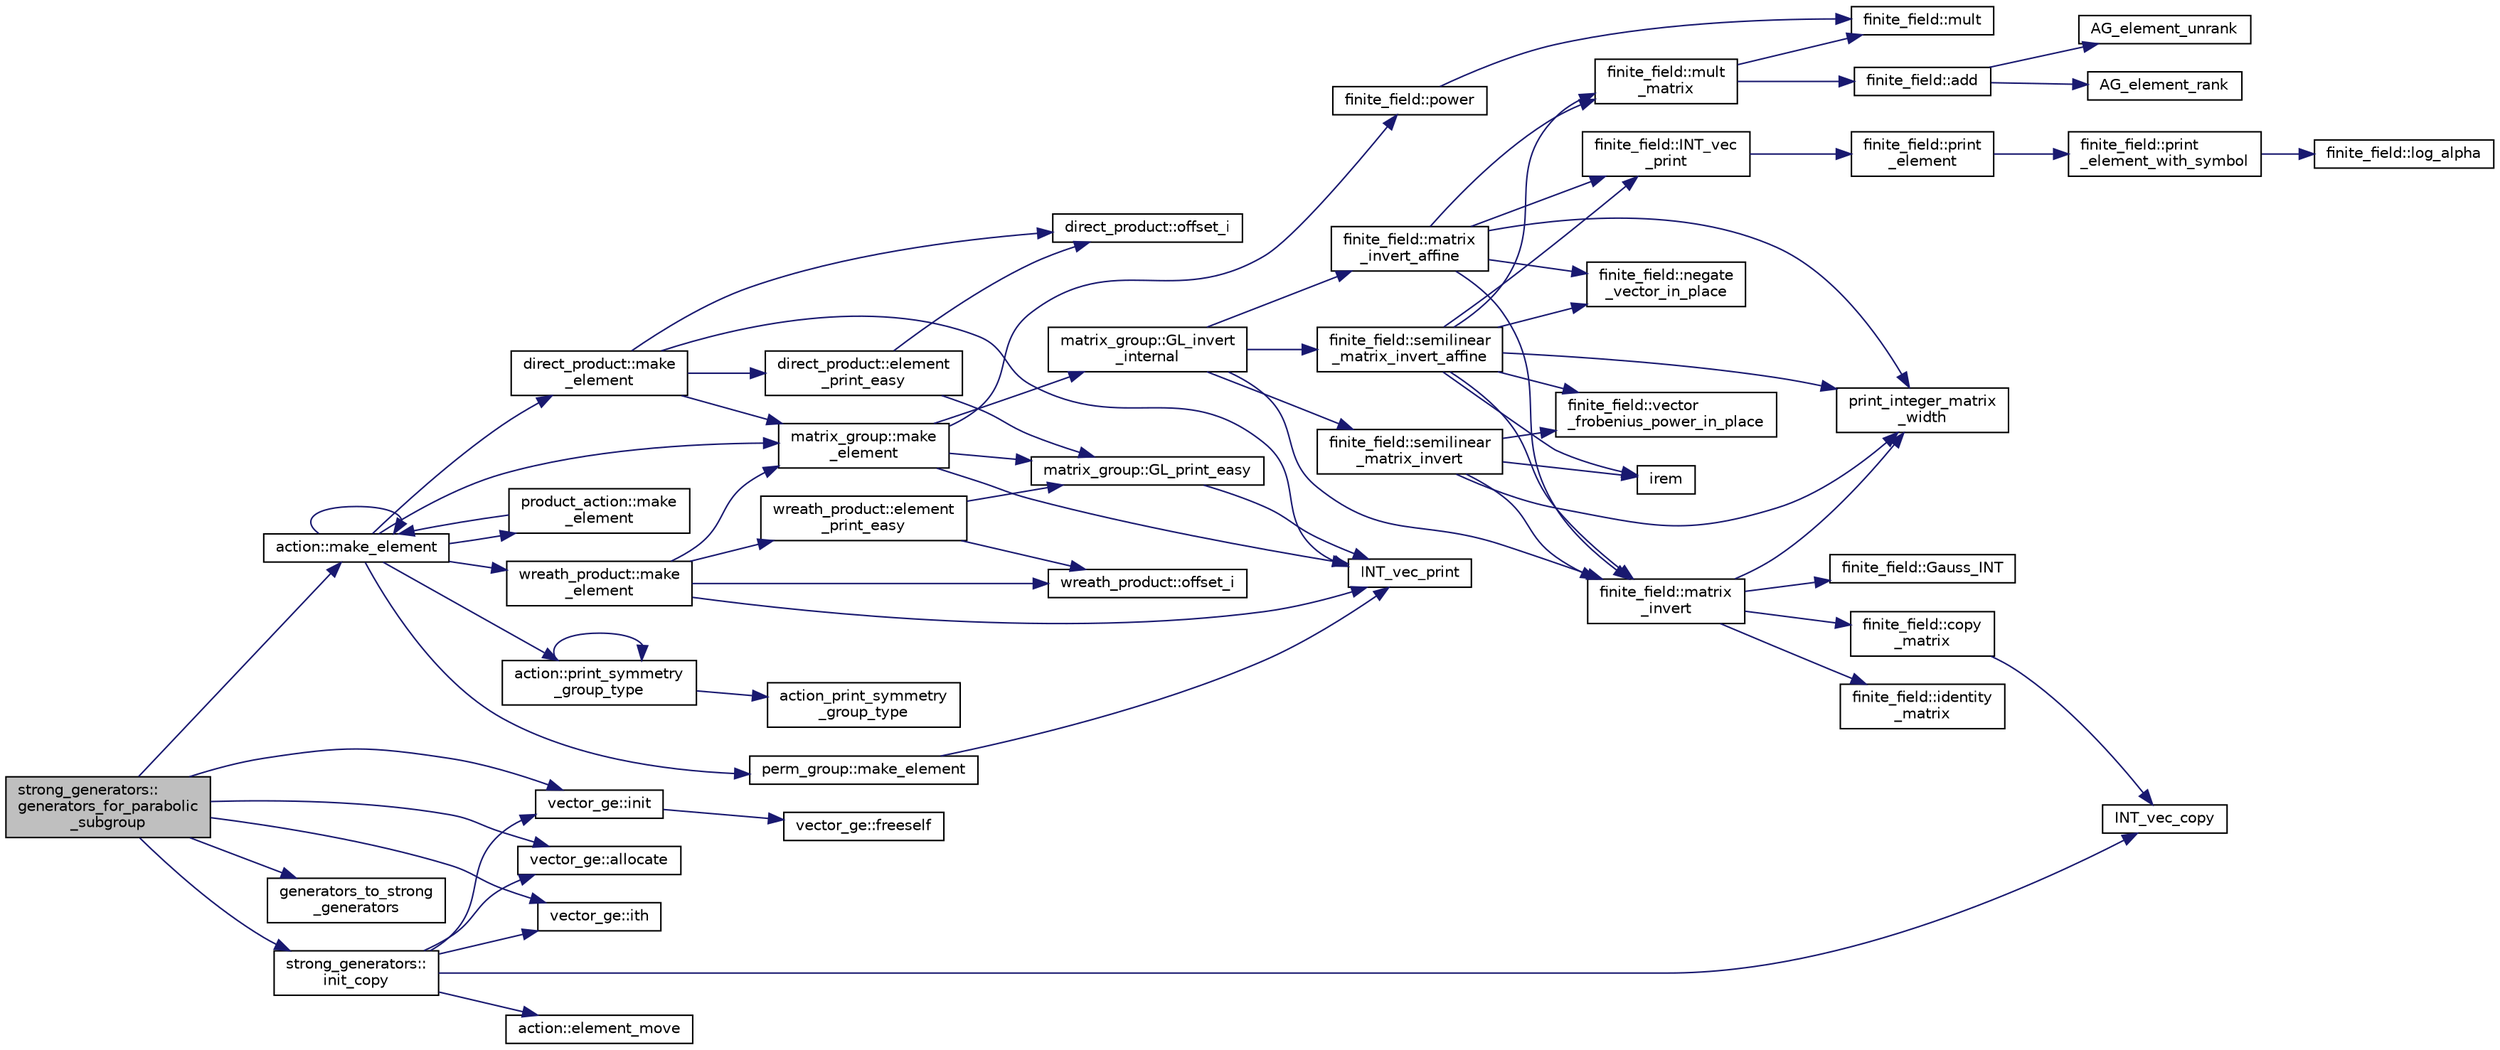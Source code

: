 digraph "strong_generators::generators_for_parabolic_subgroup"
{
  edge [fontname="Helvetica",fontsize="10",labelfontname="Helvetica",labelfontsize="10"];
  node [fontname="Helvetica",fontsize="10",shape=record];
  rankdir="LR";
  Node990 [label="strong_generators::\lgenerators_for_parabolic\l_subgroup",height=0.2,width=0.4,color="black", fillcolor="grey75", style="filled", fontcolor="black"];
  Node990 -> Node991 [color="midnightblue",fontsize="10",style="solid",fontname="Helvetica"];
  Node991 [label="vector_ge::init",height=0.2,width=0.4,color="black", fillcolor="white", style="filled",URL="$d4/d6e/classvector__ge.html#afe1d6befd1f1501e6be34afbaa9d30a8"];
  Node991 -> Node992 [color="midnightblue",fontsize="10",style="solid",fontname="Helvetica"];
  Node992 [label="vector_ge::freeself",height=0.2,width=0.4,color="black", fillcolor="white", style="filled",URL="$d4/d6e/classvector__ge.html#aa002e4b715cc73a9b8b367d29700b452"];
  Node990 -> Node993 [color="midnightblue",fontsize="10",style="solid",fontname="Helvetica"];
  Node993 [label="vector_ge::allocate",height=0.2,width=0.4,color="black", fillcolor="white", style="filled",URL="$d4/d6e/classvector__ge.html#a35b062a9201b30f0a87bf87702d243ae"];
  Node990 -> Node994 [color="midnightblue",fontsize="10",style="solid",fontname="Helvetica"];
  Node994 [label="action::make_element",height=0.2,width=0.4,color="black", fillcolor="white", style="filled",URL="$d2/d86/classaction.html#a920fa2a27583fb60bae10e7b282cdd1d"];
  Node994 -> Node995 [color="midnightblue",fontsize="10",style="solid",fontname="Helvetica"];
  Node995 [label="product_action::make\l_element",height=0.2,width=0.4,color="black", fillcolor="white", style="filled",URL="$d8/d74/classproduct__action.html#a1d16f9f3a4be7b3ed6ce0825612a3cd8"];
  Node995 -> Node994 [color="midnightblue",fontsize="10",style="solid",fontname="Helvetica"];
  Node994 -> Node994 [color="midnightblue",fontsize="10",style="solid",fontname="Helvetica"];
  Node994 -> Node996 [color="midnightblue",fontsize="10",style="solid",fontname="Helvetica"];
  Node996 [label="matrix_group::make\l_element",height=0.2,width=0.4,color="black", fillcolor="white", style="filled",URL="$d3/ded/classmatrix__group.html#adf67c0031ec58afbbc545e65a1cf6845"];
  Node996 -> Node997 [color="midnightblue",fontsize="10",style="solid",fontname="Helvetica"];
  Node997 [label="INT_vec_print",height=0.2,width=0.4,color="black", fillcolor="white", style="filled",URL="$df/dbf/sajeeb_8_c.html#a79a5901af0b47dd0d694109543c027fe"];
  Node996 -> Node998 [color="midnightblue",fontsize="10",style="solid",fontname="Helvetica"];
  Node998 [label="finite_field::power",height=0.2,width=0.4,color="black", fillcolor="white", style="filled",URL="$df/d5a/classfinite__field.html#a0437871b8f775f0b2d589188d9ad7e61"];
  Node998 -> Node999 [color="midnightblue",fontsize="10",style="solid",fontname="Helvetica"];
  Node999 [label="finite_field::mult",height=0.2,width=0.4,color="black", fillcolor="white", style="filled",URL="$df/d5a/classfinite__field.html#a24fb5917aa6d4d656fd855b7f44a13b0"];
  Node996 -> Node1000 [color="midnightblue",fontsize="10",style="solid",fontname="Helvetica"];
  Node1000 [label="matrix_group::GL_invert\l_internal",height=0.2,width=0.4,color="black", fillcolor="white", style="filled",URL="$d3/ded/classmatrix__group.html#ab2b9f8046dee535722e07a92ec3ab0b6"];
  Node1000 -> Node1001 [color="midnightblue",fontsize="10",style="solid",fontname="Helvetica"];
  Node1001 [label="finite_field::semilinear\l_matrix_invert",height=0.2,width=0.4,color="black", fillcolor="white", style="filled",URL="$df/d5a/classfinite__field.html#a940fec6a9c31b10eed2e8d37c5472d93"];
  Node1001 -> Node1002 [color="midnightblue",fontsize="10",style="solid",fontname="Helvetica"];
  Node1002 [label="print_integer_matrix\l_width",height=0.2,width=0.4,color="black", fillcolor="white", style="filled",URL="$d5/db4/io__and__os_8h.html#aa78f3e73fc2179251bd15adbcc31573f"];
  Node1001 -> Node1003 [color="midnightblue",fontsize="10",style="solid",fontname="Helvetica"];
  Node1003 [label="finite_field::matrix\l_invert",height=0.2,width=0.4,color="black", fillcolor="white", style="filled",URL="$df/d5a/classfinite__field.html#a4c017c0edc20fefef3da0db4ef4248f7"];
  Node1003 -> Node1002 [color="midnightblue",fontsize="10",style="solid",fontname="Helvetica"];
  Node1003 -> Node1004 [color="midnightblue",fontsize="10",style="solid",fontname="Helvetica"];
  Node1004 [label="finite_field::copy\l_matrix",height=0.2,width=0.4,color="black", fillcolor="white", style="filled",URL="$df/d5a/classfinite__field.html#a2bfe6d4feabc4f27d253c7702ef9b8cb"];
  Node1004 -> Node1005 [color="midnightblue",fontsize="10",style="solid",fontname="Helvetica"];
  Node1005 [label="INT_vec_copy",height=0.2,width=0.4,color="black", fillcolor="white", style="filled",URL="$df/dbf/sajeeb_8_c.html#ac2d875e27e009af6ec04d17254d11075"];
  Node1003 -> Node1006 [color="midnightblue",fontsize="10",style="solid",fontname="Helvetica"];
  Node1006 [label="finite_field::identity\l_matrix",height=0.2,width=0.4,color="black", fillcolor="white", style="filled",URL="$df/d5a/classfinite__field.html#a4688997f80b8721560bccec986c23413"];
  Node1003 -> Node1007 [color="midnightblue",fontsize="10",style="solid",fontname="Helvetica"];
  Node1007 [label="finite_field::Gauss_INT",height=0.2,width=0.4,color="black", fillcolor="white", style="filled",URL="$df/d5a/classfinite__field.html#adb676d2e80341b53751326e3a58beb11"];
  Node1001 -> Node1008 [color="midnightblue",fontsize="10",style="solid",fontname="Helvetica"];
  Node1008 [label="finite_field::vector\l_frobenius_power_in_place",height=0.2,width=0.4,color="black", fillcolor="white", style="filled",URL="$df/d5a/classfinite__field.html#ab56074024300775d943c7943d845df91"];
  Node1001 -> Node1009 [color="midnightblue",fontsize="10",style="solid",fontname="Helvetica"];
  Node1009 [label="irem",height=0.2,width=0.4,color="black", fillcolor="white", style="filled",URL="$de/dc5/algebra__and__number__theory_8h.html#ae753505dbf1e3a9adaaf2f0893dd8c6c"];
  Node1000 -> Node1003 [color="midnightblue",fontsize="10",style="solid",fontname="Helvetica"];
  Node1000 -> Node1010 [color="midnightblue",fontsize="10",style="solid",fontname="Helvetica"];
  Node1010 [label="finite_field::semilinear\l_matrix_invert_affine",height=0.2,width=0.4,color="black", fillcolor="white", style="filled",URL="$df/d5a/classfinite__field.html#a23db70e745bf22d230da684440e1fc59"];
  Node1010 -> Node1002 [color="midnightblue",fontsize="10",style="solid",fontname="Helvetica"];
  Node1010 -> Node1011 [color="midnightblue",fontsize="10",style="solid",fontname="Helvetica"];
  Node1011 [label="finite_field::INT_vec\l_print",height=0.2,width=0.4,color="black", fillcolor="white", style="filled",URL="$df/d5a/classfinite__field.html#a9c33a61dedc197e37b014b6f8dc07f06"];
  Node1011 -> Node1012 [color="midnightblue",fontsize="10",style="solid",fontname="Helvetica"];
  Node1012 [label="finite_field::print\l_element",height=0.2,width=0.4,color="black", fillcolor="white", style="filled",URL="$df/d5a/classfinite__field.html#ab7d1f59c043d7696b8b47c92d0fedad5"];
  Node1012 -> Node1013 [color="midnightblue",fontsize="10",style="solid",fontname="Helvetica"];
  Node1013 [label="finite_field::print\l_element_with_symbol",height=0.2,width=0.4,color="black", fillcolor="white", style="filled",URL="$df/d5a/classfinite__field.html#aa0180c961aa4a0a8934cb4dc82e38a4d"];
  Node1013 -> Node1014 [color="midnightblue",fontsize="10",style="solid",fontname="Helvetica"];
  Node1014 [label="finite_field::log_alpha",height=0.2,width=0.4,color="black", fillcolor="white", style="filled",URL="$df/d5a/classfinite__field.html#a446a83ae0d281ddf44215626f0097305"];
  Node1010 -> Node1003 [color="midnightblue",fontsize="10",style="solid",fontname="Helvetica"];
  Node1010 -> Node1009 [color="midnightblue",fontsize="10",style="solid",fontname="Helvetica"];
  Node1010 -> Node1008 [color="midnightblue",fontsize="10",style="solid",fontname="Helvetica"];
  Node1010 -> Node1015 [color="midnightblue",fontsize="10",style="solid",fontname="Helvetica"];
  Node1015 [label="finite_field::mult\l_matrix",height=0.2,width=0.4,color="black", fillcolor="white", style="filled",URL="$df/d5a/classfinite__field.html#a48517f15dfd7b21c37e0975855f1ada2"];
  Node1015 -> Node1016 [color="midnightblue",fontsize="10",style="solid",fontname="Helvetica"];
  Node1016 [label="finite_field::add",height=0.2,width=0.4,color="black", fillcolor="white", style="filled",URL="$df/d5a/classfinite__field.html#a8f12328a27500f3c7be0c849ebbc9d14"];
  Node1016 -> Node1017 [color="midnightblue",fontsize="10",style="solid",fontname="Helvetica"];
  Node1017 [label="AG_element_unrank",height=0.2,width=0.4,color="black", fillcolor="white", style="filled",URL="$d4/d67/geometry_8h.html#a4a33b86c87b2879b97cfa1327abe2885"];
  Node1016 -> Node1018 [color="midnightblue",fontsize="10",style="solid",fontname="Helvetica"];
  Node1018 [label="AG_element_rank",height=0.2,width=0.4,color="black", fillcolor="white", style="filled",URL="$d4/d67/geometry_8h.html#ab2ac908d07dd8038fd996e26bdc75c17"];
  Node1015 -> Node999 [color="midnightblue",fontsize="10",style="solid",fontname="Helvetica"];
  Node1010 -> Node1019 [color="midnightblue",fontsize="10",style="solid",fontname="Helvetica"];
  Node1019 [label="finite_field::negate\l_vector_in_place",height=0.2,width=0.4,color="black", fillcolor="white", style="filled",URL="$df/d5a/classfinite__field.html#ad6a305338cfff6d22353ac03c5cd5e03"];
  Node1000 -> Node1020 [color="midnightblue",fontsize="10",style="solid",fontname="Helvetica"];
  Node1020 [label="finite_field::matrix\l_invert_affine",height=0.2,width=0.4,color="black", fillcolor="white", style="filled",URL="$df/d5a/classfinite__field.html#a716c202ca9fcee1911e330f4a5bdba38"];
  Node1020 -> Node1002 [color="midnightblue",fontsize="10",style="solid",fontname="Helvetica"];
  Node1020 -> Node1011 [color="midnightblue",fontsize="10",style="solid",fontname="Helvetica"];
  Node1020 -> Node1003 [color="midnightblue",fontsize="10",style="solid",fontname="Helvetica"];
  Node1020 -> Node1015 [color="midnightblue",fontsize="10",style="solid",fontname="Helvetica"];
  Node1020 -> Node1019 [color="midnightblue",fontsize="10",style="solid",fontname="Helvetica"];
  Node996 -> Node1021 [color="midnightblue",fontsize="10",style="solid",fontname="Helvetica"];
  Node1021 [label="matrix_group::GL_print_easy",height=0.2,width=0.4,color="black", fillcolor="white", style="filled",URL="$d3/ded/classmatrix__group.html#a3e6f5c276210e8132523150fad82c57e"];
  Node1021 -> Node997 [color="midnightblue",fontsize="10",style="solid",fontname="Helvetica"];
  Node994 -> Node1022 [color="midnightblue",fontsize="10",style="solid",fontname="Helvetica"];
  Node1022 [label="wreath_product::make\l_element",height=0.2,width=0.4,color="black", fillcolor="white", style="filled",URL="$d8/dfa/classwreath__product.html#ac47838a579877034b1d2b4cd897625c1"];
  Node1022 -> Node997 [color="midnightblue",fontsize="10",style="solid",fontname="Helvetica"];
  Node1022 -> Node996 [color="midnightblue",fontsize="10",style="solid",fontname="Helvetica"];
  Node1022 -> Node1023 [color="midnightblue",fontsize="10",style="solid",fontname="Helvetica"];
  Node1023 [label="wreath_product::offset_i",height=0.2,width=0.4,color="black", fillcolor="white", style="filled",URL="$d8/dfa/classwreath__product.html#a081d6eed767bdd84bc74e555815641c6"];
  Node1022 -> Node1024 [color="midnightblue",fontsize="10",style="solid",fontname="Helvetica"];
  Node1024 [label="wreath_product::element\l_print_easy",height=0.2,width=0.4,color="black", fillcolor="white", style="filled",URL="$d8/dfa/classwreath__product.html#aa1e82da5d4c019c0756b8ebf417ee9dc"];
  Node1024 -> Node1021 [color="midnightblue",fontsize="10",style="solid",fontname="Helvetica"];
  Node1024 -> Node1023 [color="midnightblue",fontsize="10",style="solid",fontname="Helvetica"];
  Node994 -> Node1025 [color="midnightblue",fontsize="10",style="solid",fontname="Helvetica"];
  Node1025 [label="direct_product::make\l_element",height=0.2,width=0.4,color="black", fillcolor="white", style="filled",URL="$dc/daf/classdirect__product.html#a776efa4be66f9b0481d1f012a14c9dde"];
  Node1025 -> Node997 [color="midnightblue",fontsize="10",style="solid",fontname="Helvetica"];
  Node1025 -> Node996 [color="midnightblue",fontsize="10",style="solid",fontname="Helvetica"];
  Node1025 -> Node1026 [color="midnightblue",fontsize="10",style="solid",fontname="Helvetica"];
  Node1026 [label="direct_product::offset_i",height=0.2,width=0.4,color="black", fillcolor="white", style="filled",URL="$dc/daf/classdirect__product.html#a2ec3643bd7223e53c00451d1fe832f20"];
  Node1025 -> Node1027 [color="midnightblue",fontsize="10",style="solid",fontname="Helvetica"];
  Node1027 [label="direct_product::element\l_print_easy",height=0.2,width=0.4,color="black", fillcolor="white", style="filled",URL="$dc/daf/classdirect__product.html#a532daead19e5c7977ce9928dafab79ac"];
  Node1027 -> Node1021 [color="midnightblue",fontsize="10",style="solid",fontname="Helvetica"];
  Node1027 -> Node1026 [color="midnightblue",fontsize="10",style="solid",fontname="Helvetica"];
  Node994 -> Node1028 [color="midnightblue",fontsize="10",style="solid",fontname="Helvetica"];
  Node1028 [label="perm_group::make_element",height=0.2,width=0.4,color="black", fillcolor="white", style="filled",URL="$df/d0a/classperm__group.html#a52c1c9e55966809c1e30aad80df87774"];
  Node1028 -> Node997 [color="midnightblue",fontsize="10",style="solid",fontname="Helvetica"];
  Node994 -> Node1029 [color="midnightblue",fontsize="10",style="solid",fontname="Helvetica"];
  Node1029 [label="action::print_symmetry\l_group_type",height=0.2,width=0.4,color="black", fillcolor="white", style="filled",URL="$d2/d86/classaction.html#aed811766c7e64fe2c853df8b0b67aa6e"];
  Node1029 -> Node1030 [color="midnightblue",fontsize="10",style="solid",fontname="Helvetica"];
  Node1030 [label="action_print_symmetry\l_group_type",height=0.2,width=0.4,color="black", fillcolor="white", style="filled",URL="$d5/d90/action__global_8_c.html#a03666b9440c4962148eba7905b9f843c"];
  Node1029 -> Node1029 [color="midnightblue",fontsize="10",style="solid",fontname="Helvetica"];
  Node990 -> Node1031 [color="midnightblue",fontsize="10",style="solid",fontname="Helvetica"];
  Node1031 [label="vector_ge::ith",height=0.2,width=0.4,color="black", fillcolor="white", style="filled",URL="$d4/d6e/classvector__ge.html#a1ff002e8b746a9beb119d57dcd4a15ff"];
  Node990 -> Node1032 [color="midnightblue",fontsize="10",style="solid",fontname="Helvetica"];
  Node1032 [label="generators_to_strong\l_generators",height=0.2,width=0.4,color="black", fillcolor="white", style="filled",URL="$d5/d90/action__global_8_c.html#aaa17f24fdab7065fbb11a06c513a4562"];
  Node990 -> Node1033 [color="midnightblue",fontsize="10",style="solid",fontname="Helvetica"];
  Node1033 [label="strong_generators::\linit_copy",height=0.2,width=0.4,color="black", fillcolor="white", style="filled",URL="$dc/d09/classstrong__generators.html#a52fade445eb96d43f47e1772b1b1219e"];
  Node1033 -> Node1005 [color="midnightblue",fontsize="10",style="solid",fontname="Helvetica"];
  Node1033 -> Node991 [color="midnightblue",fontsize="10",style="solid",fontname="Helvetica"];
  Node1033 -> Node993 [color="midnightblue",fontsize="10",style="solid",fontname="Helvetica"];
  Node1033 -> Node1034 [color="midnightblue",fontsize="10",style="solid",fontname="Helvetica"];
  Node1034 [label="action::element_move",height=0.2,width=0.4,color="black", fillcolor="white", style="filled",URL="$d2/d86/classaction.html#a550947491bbb534d3d7951f50198a874"];
  Node1033 -> Node1031 [color="midnightblue",fontsize="10",style="solid",fontname="Helvetica"];
}

